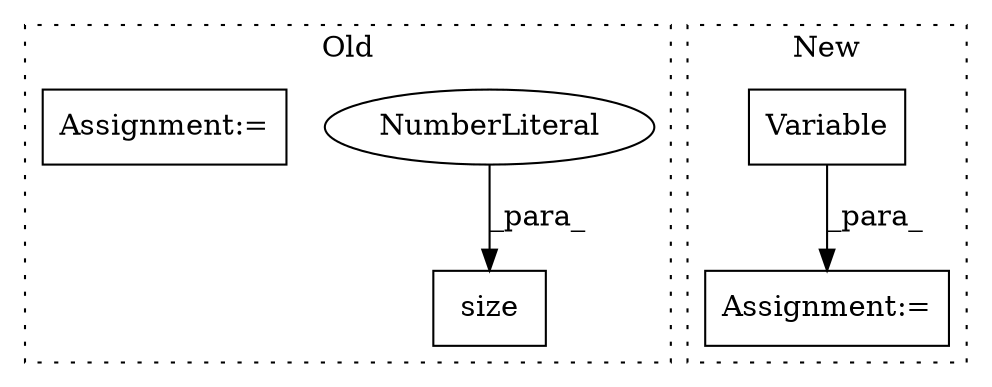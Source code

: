 digraph G {
subgraph cluster0 {
1 [label="size" a="32" s="3800,3806" l="5,1" shape="box"];
3 [label="NumberLiteral" a="34" s="3805" l="1" shape="ellipse"];
5 [label="Assignment:=" a="7" s="3634" l="1" shape="box"];
label = "Old";
style="dotted";
}
subgraph cluster1 {
2 [label="Variable" a="32" s="3326,3340" l="9,1" shape="box"];
4 [label="Assignment:=" a="7" s="3325" l="1" shape="box"];
label = "New";
style="dotted";
}
2 -> 4 [label="_para_"];
3 -> 1 [label="_para_"];
}